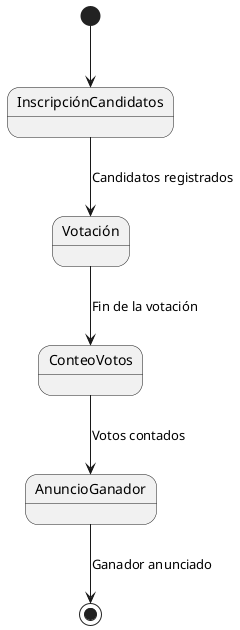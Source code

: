 @startuml
[*] --> InscripciónCandidatos
InscripciónCandidatos --> Votación : Candidatos registrados
Votación --> ConteoVotos : Fin de la votación
ConteoVotos --> AnuncioGanador : Votos contados
AnuncioGanador --> [*] : Ganador anunciado
@enduml
